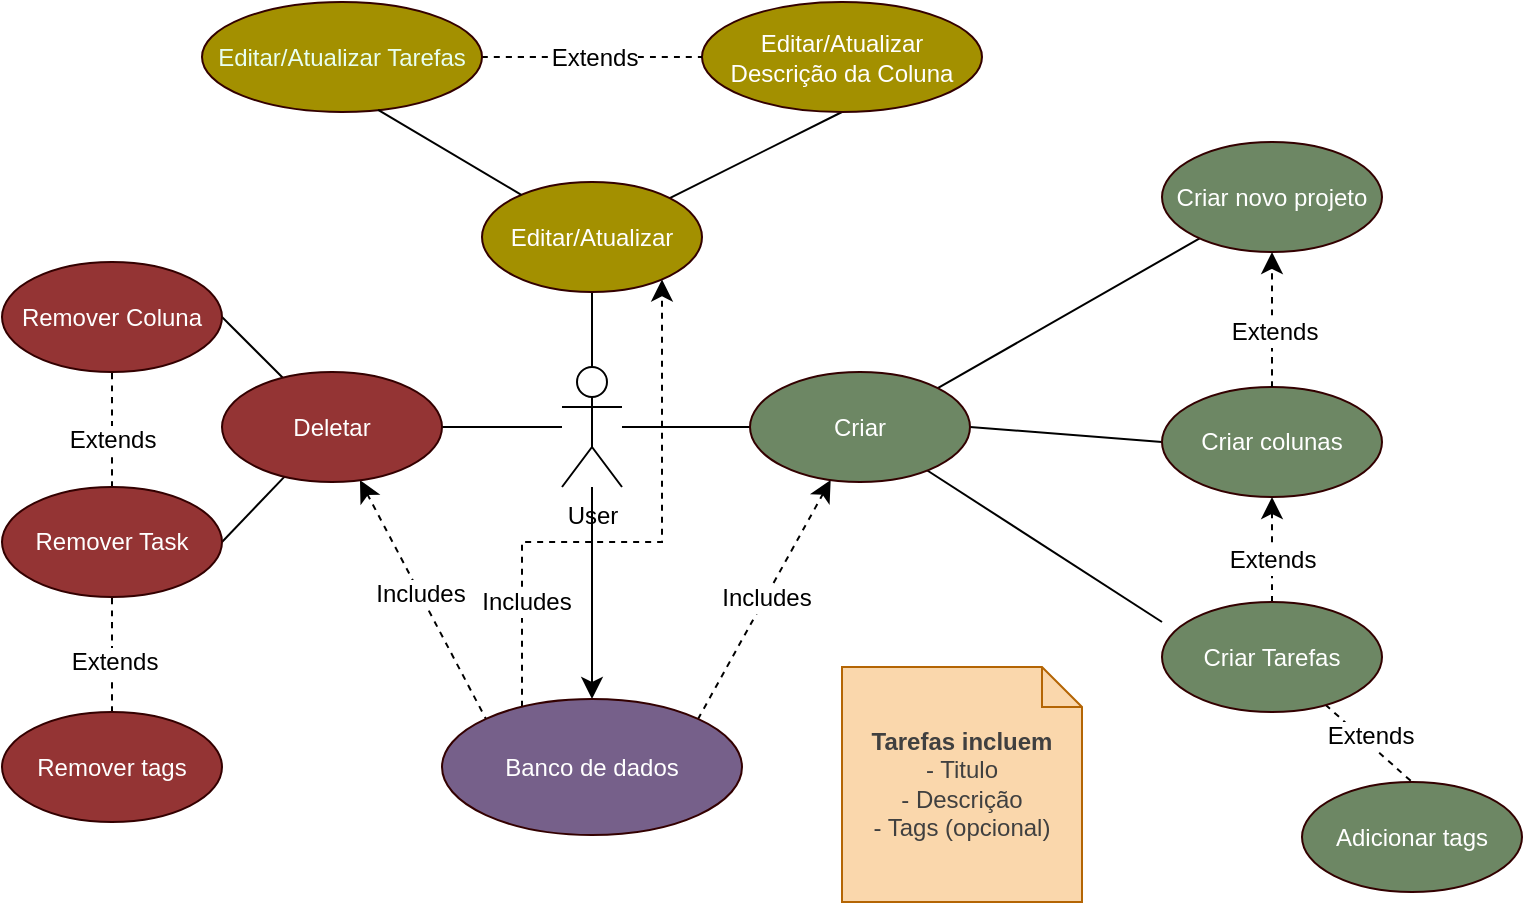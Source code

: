 <mxfile version="23.1.5" type="github">
  <diagram name="Página-1" id="bRA8RKCsJv3z7FLnGFfP">
    <mxGraphModel dx="1090" dy="654" grid="1" gridSize="10" guides="1" tooltips="1" connect="1" arrows="1" fold="1" page="1" pageScale="1" pageWidth="827" pageHeight="1169" math="0" shadow="0">
      <root>
        <mxCell id="0" />
        <mxCell id="1" parent="0" />
        <mxCell id="A_78D8oT7askTk93ZynL-14" style="edgeStyle=none;curved=1;rounded=0;orthogonalLoop=1;jettySize=auto;html=1;fontSize=12;endArrow=none;endFill=0;exitX=1;exitY=0;exitDx=0;exitDy=0;" edge="1" parent="1" source="A_78D8oT7askTk93ZynL-78" target="A_78D8oT7askTk93ZynL-10">
          <mxGeometry relative="1" as="geometry">
            <mxPoint x="470" y="300" as="sourcePoint" />
          </mxGeometry>
        </mxCell>
        <mxCell id="A_78D8oT7askTk93ZynL-48" style="edgeStyle=none;curved=1;rounded=0;orthogonalLoop=1;jettySize=auto;html=1;entryX=0;entryY=0.5;entryDx=0;entryDy=0;fontSize=12;startSize=8;endSize=8;endArrow=none;endFill=0;" edge="1" parent="1" source="A_78D8oT7askTk93ZynL-78">
          <mxGeometry relative="1" as="geometry">
            <mxPoint x="480" y="330" as="sourcePoint" />
            <mxPoint x="620" y="460" as="targetPoint" />
          </mxGeometry>
        </mxCell>
        <mxCell id="A_78D8oT7askTk93ZynL-81" style="edgeStyle=none;curved=1;rounded=0;orthogonalLoop=1;jettySize=auto;html=1;entryX=0;entryY=0.5;entryDx=0;entryDy=0;fontSize=12;startSize=8;endSize=8;endArrow=none;endFill=0;" edge="1" parent="1" source="A_78D8oT7askTk93ZynL-3" target="A_78D8oT7askTk93ZynL-78">
          <mxGeometry relative="1" as="geometry" />
        </mxCell>
        <mxCell id="A_78D8oT7askTk93ZynL-125" value="" style="edgeStyle=none;curved=1;rounded=0;orthogonalLoop=1;jettySize=auto;html=1;fontSize=12;startSize=8;endSize=8;" edge="1" parent="1" source="A_78D8oT7askTk93ZynL-3" target="A_78D8oT7askTk93ZynL-102">
          <mxGeometry relative="1" as="geometry" />
        </mxCell>
        <mxCell id="A_78D8oT7askTk93ZynL-3" value="User" style="shape=umlActor;verticalLabelPosition=bottom;verticalAlign=top;html=1;" vertex="1" parent="1">
          <mxGeometry x="320" y="332.5" width="30" height="60" as="geometry" />
        </mxCell>
        <mxCell id="A_78D8oT7askTk93ZynL-10" value="Criar novo projeto" style="ellipse;whiteSpace=wrap;html=1;fillColor=#6d8764;strokeColor=#330000;aspect=fixed;fontColor=#ffffff;" vertex="1" parent="1">
          <mxGeometry x="620" y="220" width="110" height="55" as="geometry" />
        </mxCell>
        <mxCell id="A_78D8oT7askTk93ZynL-80" style="edgeStyle=none;curved=1;rounded=0;orthogonalLoop=1;jettySize=auto;html=1;exitX=0;exitY=0.5;exitDx=0;exitDy=0;entryX=1;entryY=0.5;entryDx=0;entryDy=0;fontSize=12;startSize=8;endSize=8;endArrow=none;endFill=0;" edge="1" parent="1" source="A_78D8oT7askTk93ZynL-16" target="A_78D8oT7askTk93ZynL-78">
          <mxGeometry relative="1" as="geometry" />
        </mxCell>
        <mxCell id="A_78D8oT7askTk93ZynL-16" value="Criar&amp;nbsp;colunas" style="ellipse;whiteSpace=wrap;html=1;fillColor=#6d8764;strokeColor=#330000;fontColor=#ffffff;" vertex="1" parent="1">
          <mxGeometry x="620" y="342.5" width="110" height="55" as="geometry" />
        </mxCell>
        <mxCell id="A_78D8oT7askTk93ZynL-42" style="edgeStyle=none;curved=1;rounded=0;orthogonalLoop=1;jettySize=auto;html=1;fontSize=12;startSize=8;endSize=8;dashed=1;endArrow=classic;endFill=1;" edge="1" parent="1" source="A_78D8oT7askTk93ZynL-18" target="A_78D8oT7askTk93ZynL-16">
          <mxGeometry relative="1" as="geometry" />
        </mxCell>
        <mxCell id="A_78D8oT7askTk93ZynL-94" value="Extends" style="edgeLabel;html=1;align=center;verticalAlign=middle;resizable=0;points=[];fontSize=12;" vertex="1" connectable="0" parent="A_78D8oT7askTk93ZynL-42">
          <mxGeometry x="-0.2" relative="1" as="geometry">
            <mxPoint as="offset" />
          </mxGeometry>
        </mxCell>
        <mxCell id="A_78D8oT7askTk93ZynL-101" style="edgeStyle=none;curved=1;rounded=0;orthogonalLoop=1;jettySize=auto;html=1;entryX=0.5;entryY=0;entryDx=0;entryDy=0;fontSize=12;startSize=8;endSize=8;endArrow=none;endFill=0;dashed=1;" edge="1" parent="1" source="A_78D8oT7askTk93ZynL-18" target="A_78D8oT7askTk93ZynL-100">
          <mxGeometry relative="1" as="geometry" />
        </mxCell>
        <mxCell id="A_78D8oT7askTk93ZynL-112" value="Extends" style="edgeLabel;html=1;align=center;verticalAlign=middle;resizable=0;points=[];fontSize=12;" vertex="1" connectable="0" parent="A_78D8oT7askTk93ZynL-101">
          <mxGeometry x="-0.107" y="3" relative="1" as="geometry">
            <mxPoint as="offset" />
          </mxGeometry>
        </mxCell>
        <mxCell id="A_78D8oT7askTk93ZynL-18" value="Criar Tarefas" style="ellipse;whiteSpace=wrap;html=1;fillColor=#6d8764;strokeColor=#330000;fontColor=#ffffff;" vertex="1" parent="1">
          <mxGeometry x="620" y="450" width="110" height="55" as="geometry" />
        </mxCell>
        <mxCell id="A_78D8oT7askTk93ZynL-45" style="edgeStyle=none;curved=1;rounded=0;orthogonalLoop=1;jettySize=auto;html=1;fontSize=12;startSize=8;endSize=8;dashed=1;endArrow=classic;endFill=1;exitX=0.5;exitY=0;exitDx=0;exitDy=0;" edge="1" parent="1" source="A_78D8oT7askTk93ZynL-16" target="A_78D8oT7askTk93ZynL-10">
          <mxGeometry relative="1" as="geometry">
            <mxPoint x="654.57" y="347.5" as="sourcePoint" />
            <mxPoint x="654.57" y="282.5" as="targetPoint" />
          </mxGeometry>
        </mxCell>
        <mxCell id="A_78D8oT7askTk93ZynL-95" value="Extends" style="edgeLabel;html=1;align=center;verticalAlign=middle;resizable=0;points=[];fontSize=12;" vertex="1" connectable="0" parent="A_78D8oT7askTk93ZynL-45">
          <mxGeometry x="-0.191" y="-1" relative="1" as="geometry">
            <mxPoint as="offset" />
          </mxGeometry>
        </mxCell>
        <mxCell id="A_78D8oT7askTk93ZynL-103" style="edgeStyle=none;curved=1;rounded=0;orthogonalLoop=1;jettySize=auto;html=1;entryX=1;entryY=0;entryDx=0;entryDy=0;fontSize=12;startSize=8;endSize=8;dashed=1;endArrow=none;endFill=0;startArrow=classic;startFill=1;" edge="1" parent="1" source="A_78D8oT7askTk93ZynL-78" target="A_78D8oT7askTk93ZynL-102">
          <mxGeometry relative="1" as="geometry" />
        </mxCell>
        <mxCell id="A_78D8oT7askTk93ZynL-110" value="Includes" style="edgeLabel;html=1;align=center;verticalAlign=middle;resizable=0;points=[];fontSize=12;" vertex="1" connectable="0" parent="A_78D8oT7askTk93ZynL-103">
          <mxGeometry x="-0.011" relative="1" as="geometry">
            <mxPoint as="offset" />
          </mxGeometry>
        </mxCell>
        <mxCell id="A_78D8oT7askTk93ZynL-78" value="Criar" style="ellipse;whiteSpace=wrap;html=1;fillColor=#6d8764;strokeColor=#330000;fontColor=#ffffff;" vertex="1" parent="1">
          <mxGeometry x="414" y="335" width="110" height="55" as="geometry" />
        </mxCell>
        <mxCell id="A_78D8oT7askTk93ZynL-85" style="edgeStyle=none;curved=1;rounded=0;orthogonalLoop=1;jettySize=auto;html=1;fontSize=12;startSize=8;endSize=8;endArrow=none;endFill=0;" edge="1" parent="1" source="A_78D8oT7askTk93ZynL-82" target="A_78D8oT7askTk93ZynL-3">
          <mxGeometry relative="1" as="geometry" />
        </mxCell>
        <mxCell id="A_78D8oT7askTk93ZynL-88" style="edgeStyle=none;curved=1;rounded=0;orthogonalLoop=1;jettySize=auto;html=1;entryX=0.5;entryY=1;entryDx=0;entryDy=0;fontSize=12;startSize=8;endSize=8;endArrow=none;endFill=0;" edge="1" parent="1" source="A_78D8oT7askTk93ZynL-82" target="A_78D8oT7askTk93ZynL-86">
          <mxGeometry relative="1" as="geometry" />
        </mxCell>
        <mxCell id="A_78D8oT7askTk93ZynL-82" value="&lt;font color=&quot;#ffffff&quot;&gt;Editar/Atualizar&lt;/font&gt;" style="ellipse;whiteSpace=wrap;html=1;fillColor=#A39000;strokeColor=#330000;fontColor=#000000;" vertex="1" parent="1">
          <mxGeometry x="280" y="240" width="110" height="55" as="geometry" />
        </mxCell>
        <mxCell id="A_78D8oT7askTk93ZynL-84" style="edgeStyle=none;curved=1;rounded=0;orthogonalLoop=1;jettySize=auto;html=1;fontSize=12;startSize=8;endSize=8;endArrow=none;endFill=0;" edge="1" parent="1" source="A_78D8oT7askTk93ZynL-83" target="A_78D8oT7askTk93ZynL-3">
          <mxGeometry relative="1" as="geometry" />
        </mxCell>
        <mxCell id="A_78D8oT7askTk93ZynL-98" style="edgeStyle=none;curved=1;rounded=0;orthogonalLoop=1;jettySize=auto;html=1;entryX=1;entryY=0.5;entryDx=0;entryDy=0;fontSize=12;startSize=8;endSize=8;endArrow=none;endFill=0;" edge="1" parent="1" source="A_78D8oT7askTk93ZynL-83" target="A_78D8oT7askTk93ZynL-91">
          <mxGeometry relative="1" as="geometry" />
        </mxCell>
        <mxCell id="A_78D8oT7askTk93ZynL-99" style="edgeStyle=none;curved=1;rounded=0;orthogonalLoop=1;jettySize=auto;html=1;entryX=1;entryY=0.5;entryDx=0;entryDy=0;fontSize=12;startSize=8;endSize=8;endArrow=none;endFill=0;" edge="1" parent="1" source="A_78D8oT7askTk93ZynL-83" target="A_78D8oT7askTk93ZynL-90">
          <mxGeometry relative="1" as="geometry" />
        </mxCell>
        <mxCell id="A_78D8oT7askTk93ZynL-104" style="edgeStyle=none;curved=1;rounded=0;orthogonalLoop=1;jettySize=auto;html=1;entryX=0;entryY=0;entryDx=0;entryDy=0;fontSize=12;startSize=8;endSize=8;dashed=1;endArrow=none;endFill=0;startArrow=classic;startFill=1;" edge="1" parent="1" source="A_78D8oT7askTk93ZynL-83" target="A_78D8oT7askTk93ZynL-102">
          <mxGeometry relative="1" as="geometry" />
        </mxCell>
        <mxCell id="A_78D8oT7askTk93ZynL-111" value="Includes" style="edgeLabel;html=1;align=center;verticalAlign=middle;resizable=0;points=[];fontSize=12;" vertex="1" connectable="0" parent="A_78D8oT7askTk93ZynL-104">
          <mxGeometry x="-0.046" relative="1" as="geometry">
            <mxPoint as="offset" />
          </mxGeometry>
        </mxCell>
        <mxCell id="A_78D8oT7askTk93ZynL-83" value="Deletar" style="ellipse;whiteSpace=wrap;html=1;fillColor=#943434;strokeColor=#330000;fontColor=#ffffff;" vertex="1" parent="1">
          <mxGeometry x="150" y="335" width="110" height="55" as="geometry" />
        </mxCell>
        <mxCell id="A_78D8oT7askTk93ZynL-86" value="&lt;font color=&quot;#ffffff&quot;&gt;Editar/Atualizar Descrição da Coluna&lt;/font&gt;" style="ellipse;whiteSpace=wrap;html=1;fillColor=#A39000;strokeColor=#330000;fontColor=#000000;" vertex="1" parent="1">
          <mxGeometry x="390" y="150" width="140" height="55" as="geometry" />
        </mxCell>
        <mxCell id="A_78D8oT7askTk93ZynL-96" style="edgeStyle=none;curved=1;rounded=0;orthogonalLoop=1;jettySize=auto;html=1;entryX=0;entryY=0.5;entryDx=0;entryDy=0;fontSize=12;startSize=8;endSize=8;dashed=1;endArrow=none;endFill=0;" edge="1" parent="1" source="A_78D8oT7askTk93ZynL-87" target="A_78D8oT7askTk93ZynL-86">
          <mxGeometry relative="1" as="geometry" />
        </mxCell>
        <mxCell id="A_78D8oT7askTk93ZynL-97" value="Extends" style="edgeLabel;html=1;align=center;verticalAlign=middle;resizable=0;points=[];fontSize=12;" vertex="1" connectable="0" parent="A_78D8oT7askTk93ZynL-96">
          <mxGeometry x="-0.156" y="-4" relative="1" as="geometry">
            <mxPoint x="9" y="-4" as="offset" />
          </mxGeometry>
        </mxCell>
        <mxCell id="A_78D8oT7askTk93ZynL-87" value="&lt;font color=&quot;#e8fff1&quot;&gt;Editar/Atualizar Tarefas&lt;/font&gt;" style="ellipse;whiteSpace=wrap;html=1;fillColor=#A39000;strokeColor=#330000;fontColor=#000000;" vertex="1" parent="1">
          <mxGeometry x="140" y="150" width="140" height="55" as="geometry" />
        </mxCell>
        <mxCell id="A_78D8oT7askTk93ZynL-89" style="edgeStyle=none;curved=1;rounded=0;orthogonalLoop=1;jettySize=auto;html=1;entryX=0.629;entryY=0.98;entryDx=0;entryDy=0;entryPerimeter=0;fontSize=12;startSize=8;endSize=8;endArrow=none;endFill=0;" edge="1" parent="1" source="A_78D8oT7askTk93ZynL-82" target="A_78D8oT7askTk93ZynL-87">
          <mxGeometry relative="1" as="geometry" />
        </mxCell>
        <mxCell id="A_78D8oT7askTk93ZynL-92" style="edgeStyle=none;curved=1;rounded=0;orthogonalLoop=1;jettySize=auto;html=1;entryX=0.5;entryY=1;entryDx=0;entryDy=0;fontSize=12;startSize=8;endSize=8;endArrow=none;endFill=0;dashed=1;" edge="1" parent="1" source="A_78D8oT7askTk93ZynL-90" target="A_78D8oT7askTk93ZynL-91">
          <mxGeometry relative="1" as="geometry" />
        </mxCell>
        <mxCell id="A_78D8oT7askTk93ZynL-93" value="Extends" style="edgeLabel;html=1;align=center;verticalAlign=middle;resizable=0;points=[];fontSize=12;" vertex="1" connectable="0" parent="A_78D8oT7askTk93ZynL-92">
          <mxGeometry x="-0.186" relative="1" as="geometry">
            <mxPoint as="offset" />
          </mxGeometry>
        </mxCell>
        <mxCell id="A_78D8oT7askTk93ZynL-90" value="Remover Task" style="ellipse;whiteSpace=wrap;html=1;fillColor=#943434;strokeColor=#330000;fontColor=#ffffff;" vertex="1" parent="1">
          <mxGeometry x="40" y="392.5" width="110" height="55" as="geometry" />
        </mxCell>
        <mxCell id="A_78D8oT7askTk93ZynL-91" value="Remover Coluna" style="ellipse;whiteSpace=wrap;html=1;fillColor=#943434;strokeColor=#330000;fontColor=#ffffff;" vertex="1" parent="1">
          <mxGeometry x="40" y="280" width="110" height="55" as="geometry" />
        </mxCell>
        <mxCell id="A_78D8oT7askTk93ZynL-100" value="Adicionar tags" style="ellipse;whiteSpace=wrap;html=1;fillColor=#6d8764;strokeColor=#330000;fontColor=#ffffff;" vertex="1" parent="1">
          <mxGeometry x="690" y="540" width="110" height="55" as="geometry" />
        </mxCell>
        <mxCell id="A_78D8oT7askTk93ZynL-120" style="edgeStyle=orthogonalEdgeStyle;rounded=0;orthogonalLoop=1;jettySize=auto;html=1;fontSize=12;startSize=8;endSize=8;dashed=1;" edge="1" parent="1" source="A_78D8oT7askTk93ZynL-102" target="A_78D8oT7askTk93ZynL-82">
          <mxGeometry relative="1" as="geometry">
            <Array as="points">
              <mxPoint x="300" y="420" />
              <mxPoint x="370" y="420" />
            </Array>
          </mxGeometry>
        </mxCell>
        <mxCell id="A_78D8oT7askTk93ZynL-124" value="Includes" style="edgeLabel;html=1;align=center;verticalAlign=middle;resizable=0;points=[];fontSize=12;" vertex="1" connectable="0" parent="A_78D8oT7askTk93ZynL-120">
          <mxGeometry x="-0.588" y="-2" relative="1" as="geometry">
            <mxPoint y="6" as="offset" />
          </mxGeometry>
        </mxCell>
        <mxCell id="A_78D8oT7askTk93ZynL-102" value="Banco de dados" style="ellipse;whiteSpace=wrap;html=1;fillColor=#76608a;strokeColor=#330000;fontColor=#ffffff;" vertex="1" parent="1">
          <mxGeometry x="260" y="498.5" width="150" height="68" as="geometry" />
        </mxCell>
        <mxCell id="A_78D8oT7askTk93ZynL-114" style="edgeStyle=none;curved=1;rounded=0;orthogonalLoop=1;jettySize=auto;html=1;entryX=0.5;entryY=1;entryDx=0;entryDy=0;fontSize=12;startSize=8;endSize=8;endArrow=none;endFill=0;dashed=1;" edge="1" parent="1" source="A_78D8oT7askTk93ZynL-113" target="A_78D8oT7askTk93ZynL-90">
          <mxGeometry relative="1" as="geometry" />
        </mxCell>
        <mxCell id="A_78D8oT7askTk93ZynL-118" value="Extends" style="edgeLabel;html=1;align=center;verticalAlign=middle;resizable=0;points=[];fontSize=12;" vertex="1" connectable="0" parent="A_78D8oT7askTk93ZynL-114">
          <mxGeometry x="-0.073" y="-1" relative="1" as="geometry">
            <mxPoint y="1" as="offset" />
          </mxGeometry>
        </mxCell>
        <mxCell id="A_78D8oT7askTk93ZynL-113" value="Remover tags" style="ellipse;whiteSpace=wrap;html=1;fillColor=#943434;strokeColor=#330000;fontColor=#ffffff;" vertex="1" parent="1">
          <mxGeometry x="40" y="505" width="110" height="55" as="geometry" />
        </mxCell>
        <mxCell id="A_78D8oT7askTk93ZynL-115" value="&lt;font color=&quot;#404040&quot;&gt;&lt;br&gt;&lt;b&gt;Tarefas incluem&lt;/b&gt;&lt;br&gt;- Titulo&lt;br&gt;- Descrição&lt;br&gt;- Tags (opcional)&lt;/font&gt;&lt;div&gt;&lt;br&gt;&lt;/div&gt;" style="shape=note;size=20;whiteSpace=wrap;html=1;fillColor=#fad7ac;strokeColor=#b46504;" vertex="1" parent="1">
          <mxGeometry x="460" y="482.5" width="120" height="117.5" as="geometry" />
        </mxCell>
      </root>
    </mxGraphModel>
  </diagram>
</mxfile>
